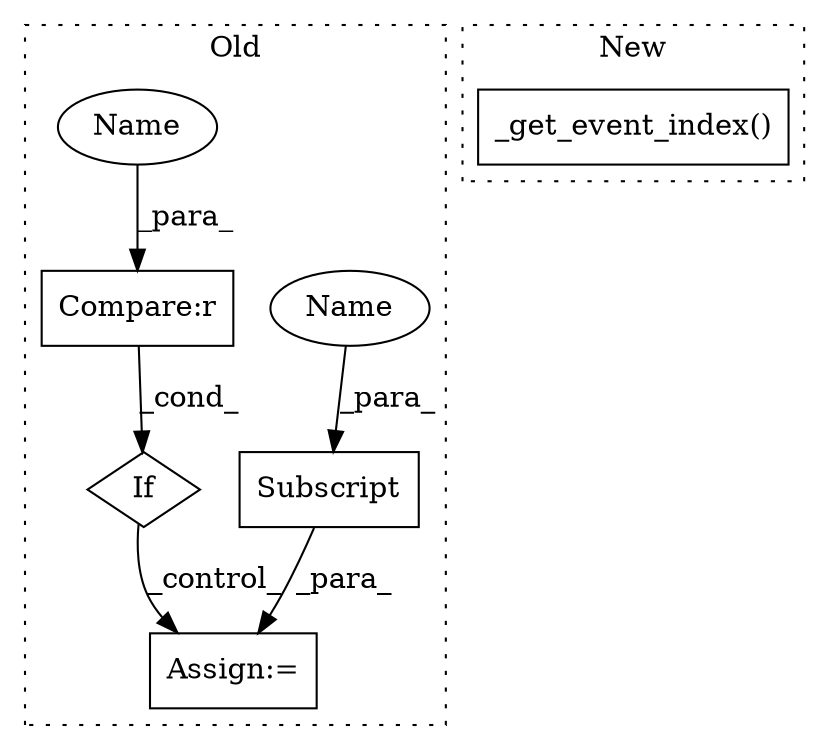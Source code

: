 digraph G {
subgraph cluster0 {
1 [label="Subscript" a="63" s="2974,0" l="48,0" shape="box"];
3 [label="Assign:=" a="68" s="2971" l="3" shape="box"];
4 [label="If" a="96" s="2886" l="3" shape="diamond"];
5 [label="Compare:r" a="40" s="2889" l="24" shape="box"];
6 [label="Name" a="87" s="3005" l="16" shape="ellipse"];
7 [label="Name" a="87" s="2889" l="16" shape="ellipse"];
label = "Old";
style="dotted";
}
subgraph cluster1 {
2 [label="_get_event_index()" a="75" s="3158,3196" l="22,1" shape="box"];
label = "New";
style="dotted";
}
1 -> 3 [label="_para_"];
4 -> 3 [label="_control_"];
5 -> 4 [label="_cond_"];
6 -> 1 [label="_para_"];
7 -> 5 [label="_para_"];
}